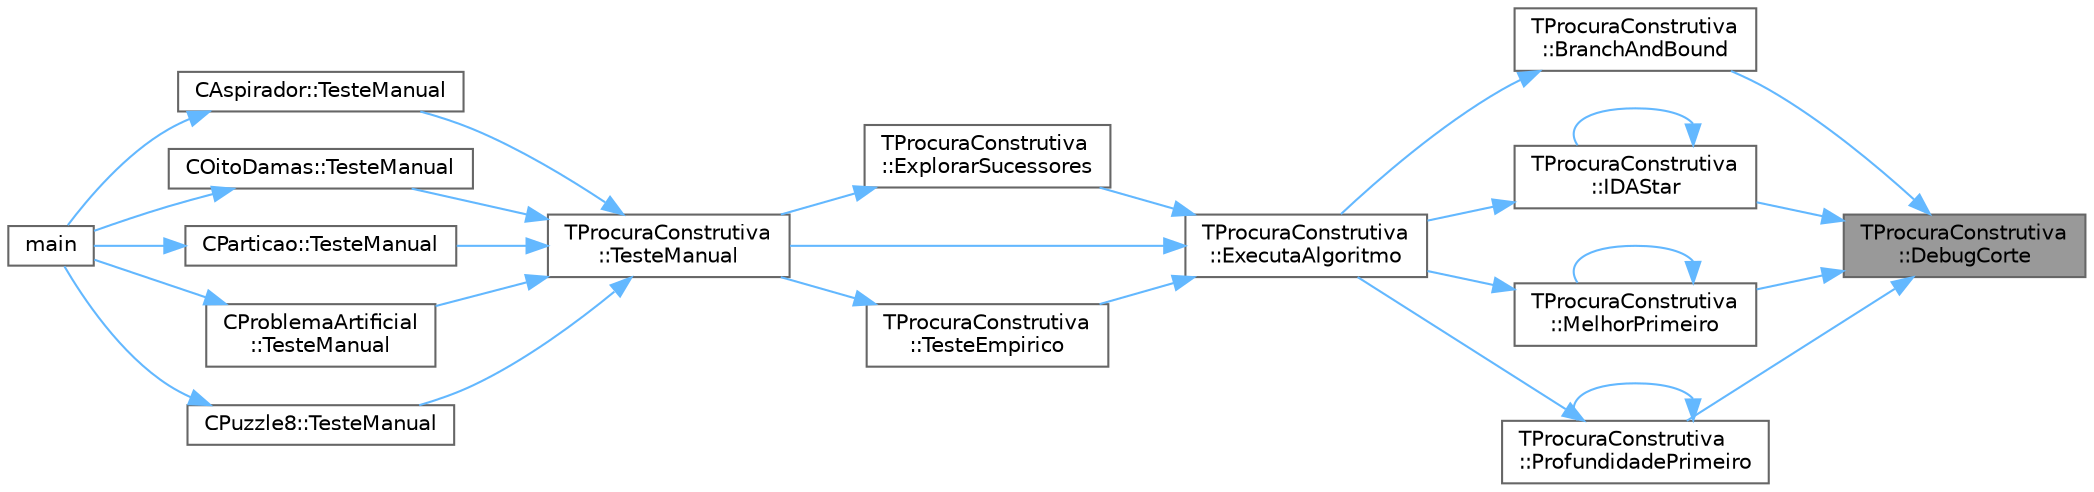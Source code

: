 digraph "TProcuraConstrutiva::DebugCorte"
{
 // LATEX_PDF_SIZE
  bgcolor="transparent";
  edge [fontname=Helvetica,fontsize=10,labelfontname=Helvetica,labelfontsize=10];
  node [fontname=Helvetica,fontsize=10,shape=box,height=0.2,width=0.4];
  rankdir="RL";
  Node1 [id="Node000001",label="TProcuraConstrutiva\l::DebugCorte",height=0.2,width=0.4,color="gray40", fillcolor="grey60", style="filled", fontcolor="black",tooltip=" "];
  Node1 -> Node2 [id="edge27_Node000001_Node000002",dir="back",color="steelblue1",style="solid",tooltip=" "];
  Node2 [id="Node000002",label="TProcuraConstrutiva\l::BranchAndBound",height=0.2,width=0.4,color="grey40", fillcolor="white", style="filled",URL="$group__ProcurasInformadas.html#gafe804dbf6cabda9e627500c2d4f8aafd",tooltip="Executa o algoritmo Branch-and-Bound, um algoritmo informado."];
  Node2 -> Node3 [id="edge28_Node000002_Node000003",dir="back",color="steelblue1",style="solid",tooltip=" "];
  Node3 [id="Node000003",label="TProcuraConstrutiva\l::ExecutaAlgoritmo",height=0.2,width=0.4,color="grey40", fillcolor="white", style="filled",URL="$group__RedefinicaoOpcional.html#gae52871eb18c8ae656a2174acf43b3bb3",tooltip="Executa o algoritmo com os parametros atuais."];
  Node3 -> Node4 [id="edge29_Node000003_Node000004",dir="back",color="steelblue1",style="solid",tooltip=" "];
  Node4 [id="Node000004",label="TProcuraConstrutiva\l::ExplorarSucessores",height=0.2,width=0.4,color="grey40", fillcolor="white", style="filled",URL="$classTProcuraConstrutiva.html#ab5639efca5e48b564a8bdd9ec23a8955",tooltip=" "];
  Node4 -> Node5 [id="edge30_Node000004_Node000005",dir="back",color="steelblue1",style="solid",tooltip=" "];
  Node5 [id="Node000005",label="TProcuraConstrutiva\l::TesteManual",height=0.2,width=0.4,color="grey40", fillcolor="white", style="filled",URL="$group__RedefinicaoMandatoria.html#ga843a501e25cbaff7eb51d8d29995be3a",tooltip="Inicializa a interação com o utilizador."];
  Node5 -> Node6 [id="edge31_Node000005_Node000006",dir="back",color="steelblue1",style="solid",tooltip=" "];
  Node6 [id="Node000006",label="CAspirador::TesteManual",height=0.2,width=0.4,color="grey40", fillcolor="white", style="filled",URL="$classCAspirador.html#a718c8187439940dec18a46a9e9e024e3",tooltip="Inicializa a interação com o utilizador."];
  Node6 -> Node7 [id="edge32_Node000006_Node000007",dir="back",color="steelblue1",style="solid",tooltip=" "];
  Node7 [id="Node000007",label="main",height=0.2,width=0.4,color="grey40", fillcolor="white", style="filled",URL="$teste_8cpp.html#a0ddf1224851353fc92bfbff6f499fa97",tooltip=" "];
  Node5 -> Node8 [id="edge33_Node000005_Node000008",dir="back",color="steelblue1",style="solid",tooltip=" "];
  Node8 [id="Node000008",label="COitoDamas::TesteManual",height=0.2,width=0.4,color="grey40", fillcolor="white", style="filled",URL="$classCOitoDamas.html#a0fb443165d257ac17fc8cf5bc870404d",tooltip="Inicializa a interação com o utilizador."];
  Node8 -> Node7 [id="edge34_Node000008_Node000007",dir="back",color="steelblue1",style="solid",tooltip=" "];
  Node5 -> Node9 [id="edge35_Node000005_Node000009",dir="back",color="steelblue1",style="solid",tooltip=" "];
  Node9 [id="Node000009",label="CParticao::TesteManual",height=0.2,width=0.4,color="grey40", fillcolor="white", style="filled",URL="$classCParticao.html#aa4d328b9944991f3fc52ce0726111865",tooltip="Inicializa a interação com o utilizador."];
  Node9 -> Node7 [id="edge36_Node000009_Node000007",dir="back",color="steelblue1",style="solid",tooltip=" "];
  Node5 -> Node10 [id="edge37_Node000005_Node000010",dir="back",color="steelblue1",style="solid",tooltip=" "];
  Node10 [id="Node000010",label="CProblemaArtificial\l::TesteManual",height=0.2,width=0.4,color="grey40", fillcolor="white", style="filled",URL="$classCProblemaArtificial.html#abaad629eb538177261df40e1e27e92ed",tooltip="Inicializa a interação com o utilizador."];
  Node10 -> Node7 [id="edge38_Node000010_Node000007",dir="back",color="steelblue1",style="solid",tooltip=" "];
  Node5 -> Node11 [id="edge39_Node000005_Node000011",dir="back",color="steelblue1",style="solid",tooltip=" "];
  Node11 [id="Node000011",label="CPuzzle8::TesteManual",height=0.2,width=0.4,color="grey40", fillcolor="white", style="filled",URL="$classCPuzzle8.html#a06d2a8f5d7e3670eb6ee75d7a72b0265",tooltip="Inicializa a interação com o utilizador."];
  Node11 -> Node7 [id="edge40_Node000011_Node000007",dir="back",color="steelblue1",style="solid",tooltip=" "];
  Node3 -> Node12 [id="edge41_Node000003_Node000012",dir="back",color="steelblue1",style="solid",tooltip=" "];
  Node12 [id="Node000012",label="TProcuraConstrutiva\l::TesteEmpirico",height=0.2,width=0.4,color="grey40", fillcolor="white", style="filled",URL="$group__RedefinicaoOpcional.html#gab2fca28035f165ce7c1d40acbfc8c971",tooltip="Executa testes empíricos, em todas as configurações guardadas, nas instâncias selecionadas."];
  Node12 -> Node5 [id="edge42_Node000012_Node000005",dir="back",color="steelblue1",style="solid",tooltip=" "];
  Node3 -> Node5 [id="edge43_Node000003_Node000005",dir="back",color="steelblue1",style="solid",tooltip=" "];
  Node1 -> Node13 [id="edge44_Node000001_Node000013",dir="back",color="steelblue1",style="solid",tooltip=" "];
  Node13 [id="Node000013",label="TProcuraConstrutiva\l::IDAStar",height=0.2,width=0.4,color="grey40", fillcolor="white", style="filled",URL="$group__ProcurasInformadas.html#gae77f9608e7988052377d7025bee7c4e8",tooltip="Executa a procura IDA*, algoritmo informado."];
  Node13 -> Node3 [id="edge45_Node000013_Node000003",dir="back",color="steelblue1",style="solid",tooltip=" "];
  Node13 -> Node13 [id="edge46_Node000013_Node000013",dir="back",color="steelblue1",style="solid",tooltip=" "];
  Node1 -> Node14 [id="edge47_Node000001_Node000014",dir="back",color="steelblue1",style="solid",tooltip=" "];
  Node14 [id="Node000014",label="TProcuraConstrutiva\l::MelhorPrimeiro",height=0.2,width=0.4,color="grey40", fillcolor="white", style="filled",URL="$group__ProcurasInformadas.html#gaebb84182343041bc276e4ceceb4b13aa",tooltip="Executa a procura melhor primeiro, algoritmo informado."];
  Node14 -> Node3 [id="edge48_Node000014_Node000003",dir="back",color="steelblue1",style="solid",tooltip=" "];
  Node14 -> Node14 [id="edge49_Node000014_Node000014",dir="back",color="steelblue1",style="solid",tooltip=" "];
  Node1 -> Node15 [id="edge50_Node000001_Node000015",dir="back",color="steelblue1",style="solid",tooltip=" "];
  Node15 [id="Node000015",label="TProcuraConstrutiva\l::ProfundidadePrimeiro",height=0.2,width=0.4,color="grey40", fillcolor="white", style="filled",URL="$group__ProcurasCegas.html#gaf00d9776f6b25d56138efb6725b86228",tooltip="Executa a procura em profundidade primeiro, algoritmo cego."];
  Node15 -> Node3 [id="edge51_Node000015_Node000003",dir="back",color="steelblue1",style="solid",tooltip=" "];
  Node15 -> Node15 [id="edge52_Node000015_Node000015",dir="back",color="steelblue1",style="solid",tooltip=" "];
}
